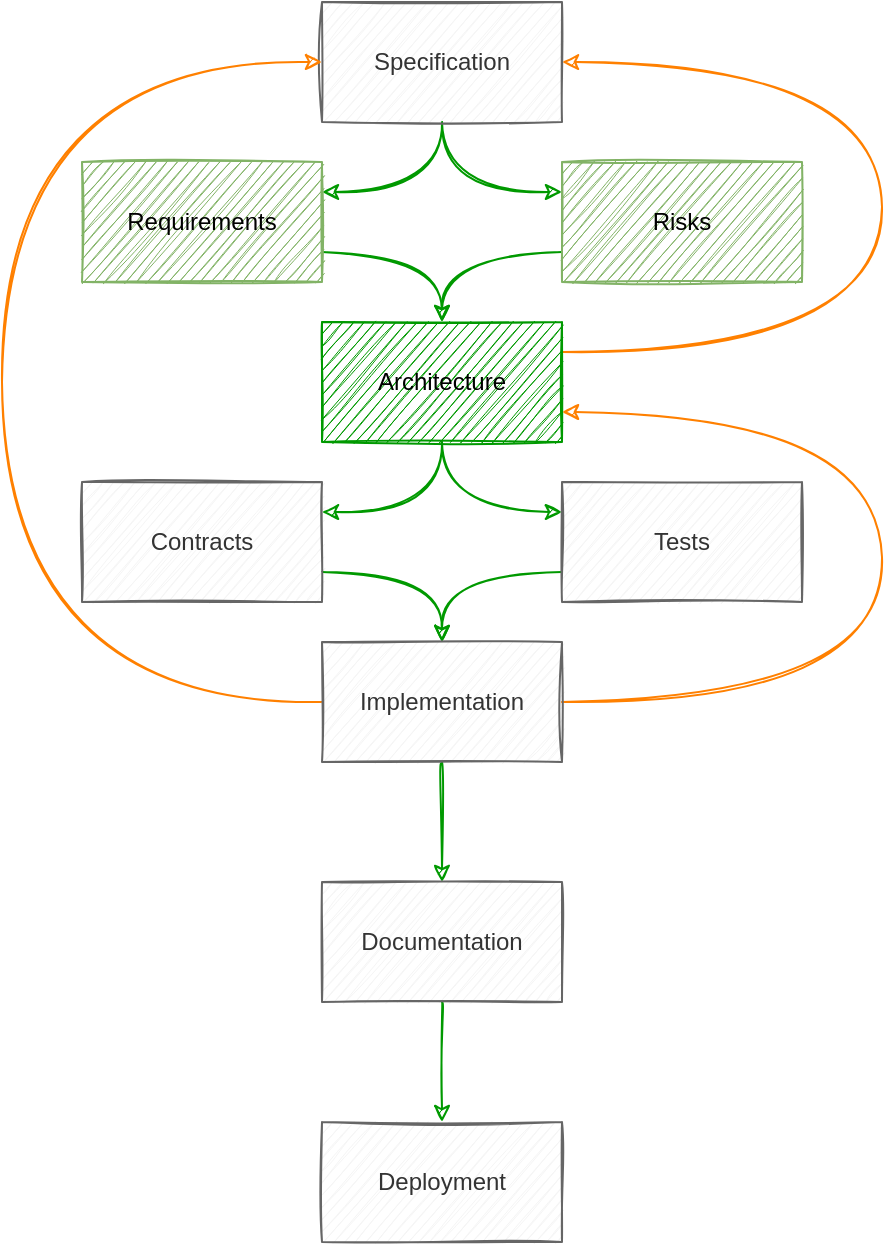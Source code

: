 <mxfile version="15.4.3" type="device"><diagram id="NKD2hTMUVMzjq8oC7rQH" name="Page-1"><mxGraphModel dx="1673" dy="896" grid="1" gridSize="10" guides="1" tooltips="1" connect="1" arrows="1" fold="1" page="1" pageScale="1" pageWidth="827" pageHeight="1169" math="0" shadow="0"><root><mxCell id="0"/><mxCell id="1" parent="0"/><mxCell id="FwKnA0af66XPHGAcdXxb-10" style="edgeStyle=orthogonalEdgeStyle;orthogonalLoop=1;jettySize=auto;html=1;exitX=0.5;exitY=1;exitDx=0;exitDy=0;entryX=1;entryY=0.25;entryDx=0;entryDy=0;strokeColor=#009900;sketch=1;curved=1;" parent="1" source="FwKnA0af66XPHGAcdXxb-1" target="FwKnA0af66XPHGAcdXxb-2" edge="1"><mxGeometry relative="1" as="geometry"/></mxCell><mxCell id="FwKnA0af66XPHGAcdXxb-11" style="edgeStyle=orthogonalEdgeStyle;orthogonalLoop=1;jettySize=auto;html=1;exitX=0.5;exitY=1;exitDx=0;exitDy=0;entryX=0;entryY=0.25;entryDx=0;entryDy=0;strokeColor=#009900;sketch=1;curved=1;" parent="1" source="FwKnA0af66XPHGAcdXxb-1" target="FwKnA0af66XPHGAcdXxb-3" edge="1"><mxGeometry relative="1" as="geometry"/></mxCell><mxCell id="FwKnA0af66XPHGAcdXxb-1" value="Specification" style="whiteSpace=wrap;html=1;sketch=1;fillColor=#f5f5f5;strokeColor=#666666;fontColor=#333333;" parent="1" vertex="1"><mxGeometry x="360" y="50" width="120" height="60" as="geometry"/></mxCell><mxCell id="FwKnA0af66XPHGAcdXxb-19" style="edgeStyle=orthogonalEdgeStyle;orthogonalLoop=1;jettySize=auto;html=1;exitX=1;exitY=0.75;exitDx=0;exitDy=0;entryX=0.5;entryY=0;entryDx=0;entryDy=0;strokeColor=#009900;sketch=1;curved=1;" parent="1" source="FwKnA0af66XPHGAcdXxb-2" target="FwKnA0af66XPHGAcdXxb-4" edge="1"><mxGeometry relative="1" as="geometry"/></mxCell><mxCell id="FwKnA0af66XPHGAcdXxb-2" value="Requirements" style="whiteSpace=wrap;html=1;sketch=1;fillColor=#82B366;strokeColor=#82b366;" parent="1" vertex="1"><mxGeometry x="240" y="130" width="120" height="60" as="geometry"/></mxCell><mxCell id="FwKnA0af66XPHGAcdXxb-21" style="edgeStyle=orthogonalEdgeStyle;orthogonalLoop=1;jettySize=auto;html=1;exitX=0;exitY=0.75;exitDx=0;exitDy=0;entryX=0.5;entryY=0;entryDx=0;entryDy=0;strokeColor=#009900;sketch=1;curved=1;" parent="1" source="FwKnA0af66XPHGAcdXxb-3" target="FwKnA0af66XPHGAcdXxb-4" edge="1"><mxGeometry relative="1" as="geometry"/></mxCell><mxCell id="FwKnA0af66XPHGAcdXxb-3" value="Risks" style="whiteSpace=wrap;html=1;sketch=1;fillColor=#82B366;strokeColor=#82b366;" parent="1" vertex="1"><mxGeometry x="480" y="130" width="120" height="60" as="geometry"/></mxCell><mxCell id="FwKnA0af66XPHGAcdXxb-14" style="edgeStyle=orthogonalEdgeStyle;orthogonalLoop=1;jettySize=auto;html=1;exitX=0.5;exitY=1;exitDx=0;exitDy=0;entryX=1;entryY=0.25;entryDx=0;entryDy=0;strokeColor=#009900;sketch=1;curved=1;" parent="1" source="FwKnA0af66XPHGAcdXxb-4" target="FwKnA0af66XPHGAcdXxb-5" edge="1"><mxGeometry relative="1" as="geometry"/></mxCell><mxCell id="FwKnA0af66XPHGAcdXxb-15" style="edgeStyle=orthogonalEdgeStyle;orthogonalLoop=1;jettySize=auto;html=1;exitX=0.5;exitY=1;exitDx=0;exitDy=0;entryX=0;entryY=0.25;entryDx=0;entryDy=0;strokeColor=#009900;sketch=1;curved=1;" parent="1" source="FwKnA0af66XPHGAcdXxb-4" target="FwKnA0af66XPHGAcdXxb-6" edge="1"><mxGeometry relative="1" as="geometry"/></mxCell><mxCell id="FwKnA0af66XPHGAcdXxb-53" style="edgeStyle=orthogonalEdgeStyle;orthogonalLoop=1;jettySize=auto;html=1;exitX=1;exitY=0.25;exitDx=0;exitDy=0;entryX=1;entryY=0.5;entryDx=0;entryDy=0;startArrow=none;startFill=0;strokeColor=#FF8000;sketch=1;curved=1;" parent="1" source="FwKnA0af66XPHGAcdXxb-4" target="FwKnA0af66XPHGAcdXxb-1" edge="1"><mxGeometry relative="1" as="geometry"><Array as="points"><mxPoint x="640" y="225"/><mxPoint x="640" y="80"/></Array></mxGeometry></mxCell><mxCell id="FwKnA0af66XPHGAcdXxb-4" value="Architecture" style="whiteSpace=wrap;html=1;sketch=1;fillColor=#009900;strokeColor=#009900;fillStyle=auto;" parent="1" vertex="1"><mxGeometry x="360" y="210" width="120" height="60" as="geometry"/></mxCell><mxCell id="FwKnA0af66XPHGAcdXxb-18" style="edgeStyle=orthogonalEdgeStyle;orthogonalLoop=1;jettySize=auto;html=1;exitX=1;exitY=0.75;exitDx=0;exitDy=0;entryX=0.5;entryY=0;entryDx=0;entryDy=0;strokeColor=#009900;sketch=1;curved=1;" parent="1" source="FwKnA0af66XPHGAcdXxb-5" target="FwKnA0af66XPHGAcdXxb-7" edge="1"><mxGeometry relative="1" as="geometry"/></mxCell><mxCell id="FwKnA0af66XPHGAcdXxb-5" value="Contracts" style="whiteSpace=wrap;html=1;sketch=1;fillColor=#f5f5f5;strokeColor=#666666;fontColor=#333333;" parent="1" vertex="1"><mxGeometry x="240" y="290" width="120" height="60" as="geometry"/></mxCell><mxCell id="FwKnA0af66XPHGAcdXxb-16" style="edgeStyle=orthogonalEdgeStyle;orthogonalLoop=1;jettySize=auto;html=1;exitX=0;exitY=0.75;exitDx=0;exitDy=0;entryX=0.5;entryY=0;entryDx=0;entryDy=0;strokeColor=#009900;sketch=1;curved=1;" parent="1" source="FwKnA0af66XPHGAcdXxb-6" target="FwKnA0af66XPHGAcdXxb-7" edge="1"><mxGeometry relative="1" as="geometry"/></mxCell><mxCell id="FwKnA0af66XPHGAcdXxb-6" value="&lt;div&gt;Tests&lt;/div&gt;" style="whiteSpace=wrap;html=1;sketch=1;fillColor=#f5f5f5;strokeColor=#666666;fontColor=#333333;" parent="1" vertex="1"><mxGeometry x="480" y="290" width="120" height="60" as="geometry"/></mxCell><mxCell id="FwKnA0af66XPHGAcdXxb-22" value="" style="edgeStyle=orthogonalEdgeStyle;orthogonalLoop=1;jettySize=auto;html=1;strokeColor=#009900;sketch=1;curved=1;" parent="1" source="FwKnA0af66XPHGAcdXxb-7" target="FwKnA0af66XPHGAcdXxb-8" edge="1"><mxGeometry relative="1" as="geometry"/></mxCell><mxCell id="FwKnA0af66XPHGAcdXxb-52" style="edgeStyle=orthogonalEdgeStyle;orthogonalLoop=1;jettySize=auto;html=1;exitX=1;exitY=0.5;exitDx=0;exitDy=0;entryX=1;entryY=0.75;entryDx=0;entryDy=0;startArrow=none;startFill=0;strokeColor=#FF8000;sketch=1;curved=1;" parent="1" source="FwKnA0af66XPHGAcdXxb-7" target="FwKnA0af66XPHGAcdXxb-4" edge="1"><mxGeometry relative="1" as="geometry"><Array as="points"><mxPoint x="640" y="400"/><mxPoint x="640" y="255"/></Array></mxGeometry></mxCell><mxCell id="FwKnA0af66XPHGAcdXxb-54" style="edgeStyle=orthogonalEdgeStyle;orthogonalLoop=1;jettySize=auto;html=1;exitX=0;exitY=0.5;exitDx=0;exitDy=0;entryX=0;entryY=0.5;entryDx=0;entryDy=0;startArrow=none;startFill=0;strokeColor=#FF8000;sketch=1;curved=1;" parent="1" source="FwKnA0af66XPHGAcdXxb-7" target="FwKnA0af66XPHGAcdXxb-1" edge="1"><mxGeometry relative="1" as="geometry"><Array as="points"><mxPoint x="200" y="400"/><mxPoint x="200" y="80"/></Array></mxGeometry></mxCell><mxCell id="FwKnA0af66XPHGAcdXxb-7" value="Implementation" style="whiteSpace=wrap;html=1;sketch=1;fillColor=#f5f5f5;strokeColor=#666666;fontColor=#333333;" parent="1" vertex="1"><mxGeometry x="360" y="370" width="120" height="60" as="geometry"/></mxCell><mxCell id="FwKnA0af66XPHGAcdXxb-23" value="" style="edgeStyle=orthogonalEdgeStyle;orthogonalLoop=1;jettySize=auto;html=1;strokeColor=#009900;sketch=1;curved=1;" parent="1" source="FwKnA0af66XPHGAcdXxb-8" target="FwKnA0af66XPHGAcdXxb-9" edge="1"><mxGeometry relative="1" as="geometry"/></mxCell><mxCell id="FwKnA0af66XPHGAcdXxb-8" value="Documentation" style="whiteSpace=wrap;html=1;sketch=1;fillColor=#f5f5f5;strokeColor=#666666;fontColor=#333333;" parent="1" vertex="1"><mxGeometry x="360" y="490" width="120" height="60" as="geometry"/></mxCell><mxCell id="FwKnA0af66XPHGAcdXxb-9" value="Deployment" style="whiteSpace=wrap;html=1;sketch=1;fillColor=#f5f5f5;strokeColor=#666666;fontColor=#333333;" parent="1" vertex="1"><mxGeometry x="360" y="610" width="120" height="60" as="geometry"/></mxCell></root></mxGraphModel></diagram></mxfile>